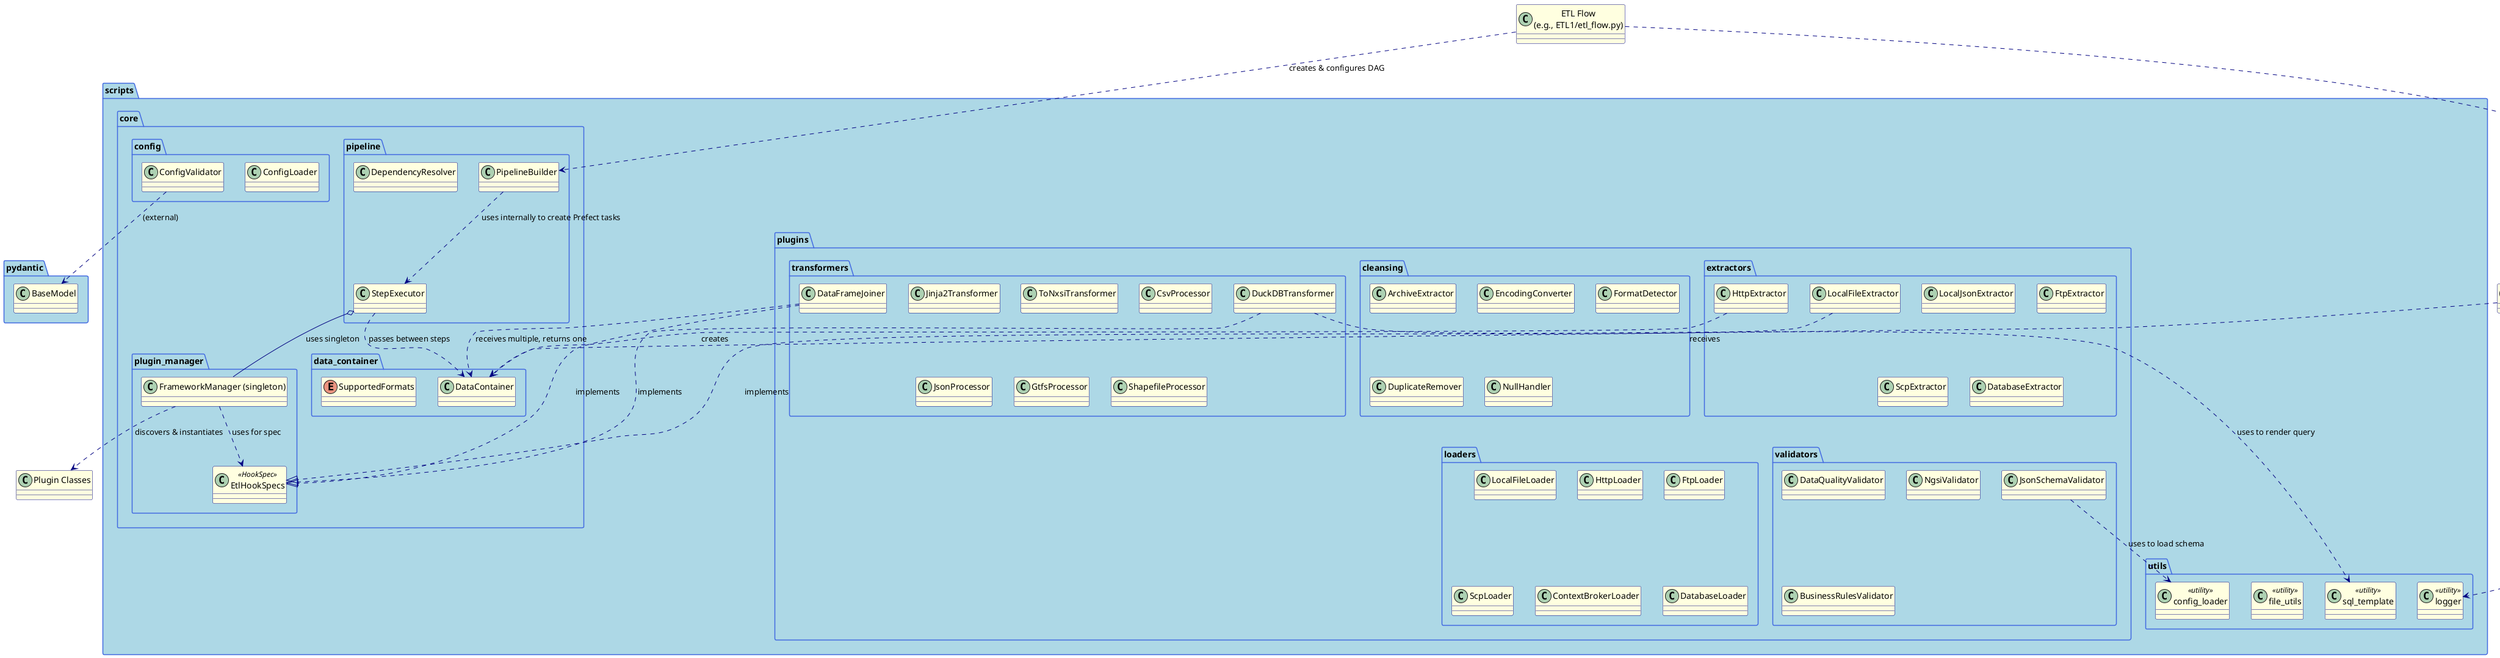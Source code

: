 @startuml ETL Framework - Builder-based Design with Pluggy (Comprehensive - Syntax Corrected)

' --- スタイル定義 ---
' --- スタイル定義 ---
skinparam classAttributeIconSize 0
skinparam defaultFontName "Segoe UI", "Helvetica", "Arial"
skinparam package {
    BackgroundColor LightBlue
    BorderColor RoyalBlue
}
skinparam class {
    BackgroundColor LightYellow
    ArrowColor Navy
    BorderColor Navy
}
skinparam interface {
    BackgroundColor LightPink
    BorderColor Firebrick
}
skinparam enum {
    BackgroundColor LightGreen
}
skinparam abstract {
    BackgroundColor LemonChiffon
}

' #############################################
' ###      ETL FLOW DEFINITION FILE         ###
' #############################################
class "ETL Flow\n(e.g., ETL1/etl_flow.py)" as EtlFlowScript

' #############################################
' ###           CORE FRAMEWORK              ###
' #############################################
package "scripts.core" {
    package "pipeline" {
        class PipelineBuilder
        class StepExecutor
        class DependencyResolver
    }
    package "plugin_manager" {
        class FrameworkManager as "FrameworkManager (singleton)"
        class EtlHookSpecs <<HookSpec>>
    }
    package "data_container" {
        class DataContainer
        enum SupportedFormats
    }
    package "config" {
        class ConfigLoader
        class ConfigValidator
    }
}

' #############################################
' ###              PLUGINS                  ###
' #############################################
package "scripts.plugins" {
    package "extractors" {
        class LocalFileExtractor
        class LocalJsonExtractor
        class HttpExtractor
        class FtpExtractor
        class ScpExtractor
        class DatabaseExtractor
    }
    package "cleansing" {
        class ArchiveExtractor
        class EncodingConverter
        class FormatDetector
        class DuplicateRemover
        class NullHandler
    }
    package "transformers" {
        class DuckDBTransformer
        class Jinja2Transformer
        class ToNxsiTransformer
        class CsvProcessor
        class JsonProcessor
        class GtfsProcessor
        class ShapefileProcessor
        class DataFrameJoiner
    }
    package "validators" {
        class JsonSchemaValidator
        class DataQualityValidator
        class NgsiValidator
        class BusinessRulesValidator
    }
    package "loaders" {
        class LocalFileLoader
        class HttpLoader
        class FtpLoader
        class ScpLoader
        class ContextBrokerLoader
        class DatabaseLoader
    }
}

' #############################################
' ###             UTILITIES                 ###
' #############################################
package "scripts.utils" {
    class "config_loader" as ConfigLoaderUtil <<utility>>
    class "sql_template" as SqlTemplateUtil <<utility>>
    class "file_utils" as FileUtilsUtil <<utility>>
    class "logger" as LoggerUtil <<utility>>
}

' #############################################
' ###            RELATIONSHIPS              ###
' #############################################

' --- Main Control Flow & Dependencies ---
EtlFlowScript ..> PipelineBuilder : creates & configures DAG
PipelineBuilder ..> StepExecutor : uses internally to create Prefect tasks
StepExecutor o-- FrameworkManager : uses singleton
FrameworkManager ..> EtlHookSpecs : uses for spec
FrameworkManager ..> "Plugin Classes" : discovers & instantiates

' --- Plugin Implementation (No Inheritance from Base Classes) ---
LocalFileExtractor ..|> EtlHookSpecs : implements
DuckDBTransformer ..|> EtlHookSpecs : implements
DataFrameJoiner ..|> EtlHookSpecs : implements
' (All other plugins also implement the hook specs)

' --- Utility and Core Component Usage (remains largely the same) ---
StepExecutor ..> DataContainer : passes between steps
DuckDBTransformer ..> SqlTemplateUtil : uses to render query
JsonSchemaValidator ..> ConfigLoaderUtil : uses to load schema
HttpExtractor ..> DataContainer : creates
ToLocalFileLoader ..> DataContainer : receives
DataFrameJoiner ..> DataContainer : receives multiple, returns one
EtlFlowScript ..> LoggerUtil : uses for logging
ConfigValidator ..> "pydantic.BaseModel" : (external)
